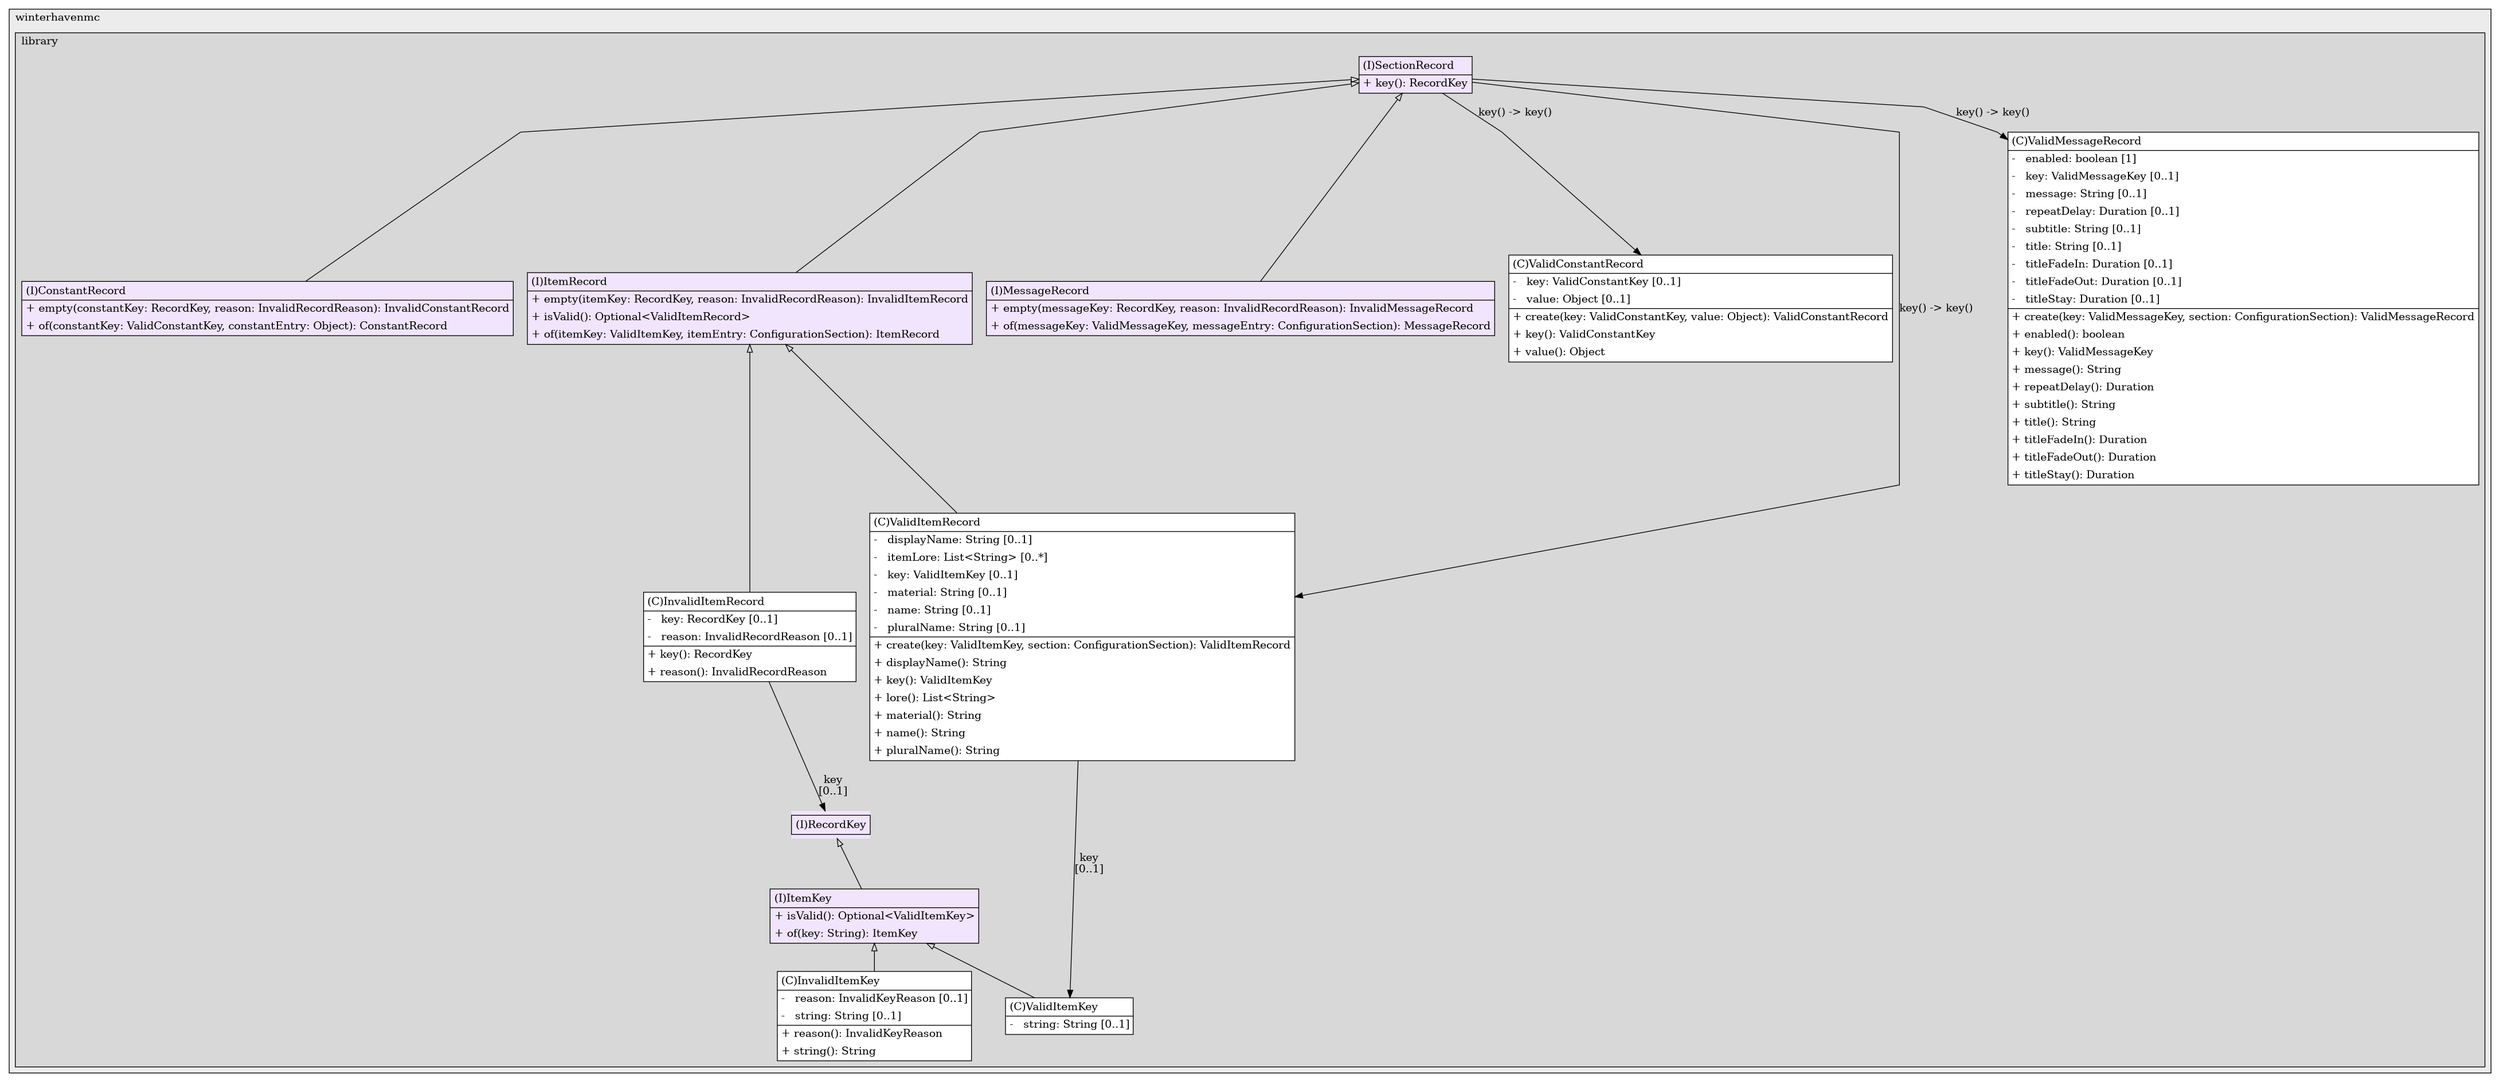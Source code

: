 @startuml

/' diagram meta data start
config=StructureConfiguration;
{
  "projectClassification": {
    "searchMode": "OpenProject", // OpenProject, AllProjects
    "includedProjects": "",
    "pathEndKeywords": "*.impl",
    "isClientPath": "",
    "isClientName": "",
    "isTestPath": "",
    "isTestName": "",
    "isMappingPath": "",
    "isMappingName": "",
    "isDataAccessPath": "",
    "isDataAccessName": "",
    "isDataStructurePath": "",
    "isDataStructureName": "",
    "isInterfaceStructuresPath": "",
    "isInterfaceStructuresName": "",
    "isEntryPointPath": "",
    "isEntryPointName": "",
    "treatFinalFieldsAsMandatory": false
  },
  "graphRestriction": {
    "classPackageExcludeFilter": "",
    "classPackageIncludeFilter": "",
    "classNameExcludeFilter": "",
    "classNameIncludeFilter": "",
    "methodNameExcludeFilter": "",
    "methodNameIncludeFilter": "",
    "removeByInheritance": "", // inheritance/annotation based filtering is done in a second step
    "removeByAnnotation": "",
    "removeByClassPackage": "", // cleanup the graph after inheritance/annotation based filtering is done
    "removeByClassName": "",
    "cutMappings": false,
    "cutEnum": true,
    "cutTests": true,
    "cutClient": true,
    "cutDataAccess": true,
    "cutInterfaceStructures": true,
    "cutDataStructures": true,
    "cutGetterAndSetter": true,
    "cutConstructors": true
  },
  "graphTraversal": {
    "forwardDepth": 4,
    "backwardDepth": 1,
    "classPackageExcludeFilter": "",
    "classPackageIncludeFilter": "",
    "classNameExcludeFilter": "",
    "classNameIncludeFilter": "",
    "methodNameExcludeFilter": "",
    "methodNameIncludeFilter": "",
    "hideMappings": false,
    "hideDataStructures": false,
    "hidePrivateMethods": true,
    "hideInterfaceCalls": false, // indirection: implementation -> interface (is hidden) -> implementation
    "onlyShowApplicationEntryPoints": false, // root node is included
    "useMethodCallsForStructureDiagram": "ForwardOnly" // ForwardOnly, BothDirections, No
  },
  "details": {
    "aggregation": "GroupByClass", // ByClass, GroupByClass, None
    "showClassGenericTypes": true,
    "showMethods": true,
    "showMethodParameterNames": true,
    "showMethodParameterTypes": true,
    "showMethodReturnType": true,
    "showPackageLevels": 2,
    "showDetailedClassStructure": true
  },
  "rootClass": "com.winterhavenmc.library.messagebuilder.models.language.SectionRecord",
  "extensionCallbackMethod": "" // qualified.class.name#methodName - signature: public static String method(String)
}
diagram meta data end '/



digraph g {
    rankdir="TB"
    splines=polyline
    

'nodes 
subgraph cluster_1655488073 { 
   	label=winterhavenmc
	labeljust=l
	fillcolor="#ececec"
	style=filled
   
   subgraph cluster_1412706428 { 
   	label=library
	labeljust=l
	fillcolor="#d8d8d8"
	style=filled
   
   ConstantRecord1572118503[
	label=<<TABLE BORDER="1" CELLBORDER="0" CELLPADDING="4" CELLSPACING="0">
<TR><TD ALIGN="LEFT" >(I)ConstantRecord</TD></TR>
<HR/>
<TR><TD ALIGN="LEFT" >+ empty(constantKey: RecordKey, reason: InvalidRecordReason): InvalidConstantRecord</TD></TR>
<TR><TD ALIGN="LEFT" >+ of(constantKey: ValidConstantKey, constantEntry: Object): ConstantRecord</TD></TR>
</TABLE>>
	style=filled
	margin=0
	shape=plaintext
	fillcolor="#F1E5FD"
];

InvalidItemKey1959363381[
	label=<<TABLE BORDER="1" CELLBORDER="0" CELLPADDING="4" CELLSPACING="0">
<TR><TD ALIGN="LEFT" >(C)InvalidItemKey</TD></TR>
<HR/>
<TR><TD ALIGN="LEFT" >-   reason: InvalidKeyReason [0..1]</TD></TR>
<TR><TD ALIGN="LEFT" >-   string: String [0..1]</TD></TR>
<HR/>
<TR><TD ALIGN="LEFT" >+ reason(): InvalidKeyReason</TD></TR>
<TR><TD ALIGN="LEFT" >+ string(): String</TD></TR>
</TABLE>>
	style=filled
	margin=0
	shape=plaintext
	fillcolor="#FFFFFF"
];

InvalidItemRecord1572118503[
	label=<<TABLE BORDER="1" CELLBORDER="0" CELLPADDING="4" CELLSPACING="0">
<TR><TD ALIGN="LEFT" >(C)InvalidItemRecord</TD></TR>
<HR/>
<TR><TD ALIGN="LEFT" >-   key: RecordKey [0..1]</TD></TR>
<TR><TD ALIGN="LEFT" >-   reason: InvalidRecordReason [0..1]</TD></TR>
<HR/>
<TR><TD ALIGN="LEFT" >+ key(): RecordKey</TD></TR>
<TR><TD ALIGN="LEFT" >+ reason(): InvalidRecordReason</TD></TR>
</TABLE>>
	style=filled
	margin=0
	shape=plaintext
	fillcolor="#FFFFFF"
];

ItemKey1959363381[
	label=<<TABLE BORDER="1" CELLBORDER="0" CELLPADDING="4" CELLSPACING="0">
<TR><TD ALIGN="LEFT" >(I)ItemKey</TD></TR>
<HR/>
<TR><TD ALIGN="LEFT" >+ isValid(): Optional&lt;ValidItemKey&gt;</TD></TR>
<TR><TD ALIGN="LEFT" >+ of(key: String): ItemKey</TD></TR>
</TABLE>>
	style=filled
	margin=0
	shape=plaintext
	fillcolor="#F1E5FD"
];

ItemRecord1572118503[
	label=<<TABLE BORDER="1" CELLBORDER="0" CELLPADDING="4" CELLSPACING="0">
<TR><TD ALIGN="LEFT" >(I)ItemRecord</TD></TR>
<HR/>
<TR><TD ALIGN="LEFT" >+ empty(itemKey: RecordKey, reason: InvalidRecordReason): InvalidItemRecord</TD></TR>
<TR><TD ALIGN="LEFT" >+ isValid(): Optional&lt;ValidItemRecord&gt;</TD></TR>
<TR><TD ALIGN="LEFT" >+ of(itemKey: ValidItemKey, itemEntry: ConfigurationSection): ItemRecord</TD></TR>
</TABLE>>
	style=filled
	margin=0
	shape=plaintext
	fillcolor="#F1E5FD"
];

MessageRecord1572118503[
	label=<<TABLE BORDER="1" CELLBORDER="0" CELLPADDING="4" CELLSPACING="0">
<TR><TD ALIGN="LEFT" >(I)MessageRecord</TD></TR>
<HR/>
<TR><TD ALIGN="LEFT" >+ empty(messageKey: RecordKey, reason: InvalidRecordReason): InvalidMessageRecord</TD></TR>
<TR><TD ALIGN="LEFT" >+ of(messageKey: ValidMessageKey, messageEntry: ConfigurationSection): MessageRecord</TD></TR>
</TABLE>>
	style=filled
	margin=0
	shape=plaintext
	fillcolor="#F1E5FD"
];

RecordKey1959363381[
	label=<<TABLE BORDER="1" CELLBORDER="0" CELLPADDING="4" CELLSPACING="0">
<TR><TD ALIGN="LEFT" >(I)RecordKey</TD></TR>
</TABLE>>
	style=filled
	margin=0
	shape=plaintext
	fillcolor="#F1E5FD"
];

SectionRecord1572118503[
	label=<<TABLE BORDER="1" CELLBORDER="0" CELLPADDING="4" CELLSPACING="0">
<TR><TD ALIGN="LEFT" >(I)SectionRecord</TD></TR>
<HR/>
<TR><TD ALIGN="LEFT" >+ key(): RecordKey</TD></TR>
</TABLE>>
	style=filled
	margin=0
	shape=plaintext
	fillcolor="#F1E5FD"
];

ValidConstantRecord1572118503[
	label=<<TABLE BORDER="1" CELLBORDER="0" CELLPADDING="4" CELLSPACING="0">
<TR><TD ALIGN="LEFT" >(C)ValidConstantRecord</TD></TR>
<HR/>
<TR><TD ALIGN="LEFT" >-   key: ValidConstantKey [0..1]</TD></TR>
<TR><TD ALIGN="LEFT" >-   value: Object [0..1]</TD></TR>
<HR/>
<TR><TD ALIGN="LEFT" >+ create(key: ValidConstantKey, value: Object): ValidConstantRecord</TD></TR>
<TR><TD ALIGN="LEFT" >+ key(): ValidConstantKey</TD></TR>
<TR><TD ALIGN="LEFT" >+ value(): Object</TD></TR>
</TABLE>>
	style=filled
	margin=0
	shape=plaintext
	fillcolor="#FFFFFF"
];

ValidItemKey1959363381[
	label=<<TABLE BORDER="1" CELLBORDER="0" CELLPADDING="4" CELLSPACING="0">
<TR><TD ALIGN="LEFT" >(C)ValidItemKey</TD></TR>
<HR/>
<TR><TD ALIGN="LEFT" >-   string: String [0..1]</TD></TR>
</TABLE>>
	style=filled
	margin=0
	shape=plaintext
	fillcolor="#FFFFFF"
];

ValidItemRecord1572118503[
	label=<<TABLE BORDER="1" CELLBORDER="0" CELLPADDING="4" CELLSPACING="0">
<TR><TD ALIGN="LEFT" >(C)ValidItemRecord</TD></TR>
<HR/>
<TR><TD ALIGN="LEFT" >-   displayName: String [0..1]</TD></TR>
<TR><TD ALIGN="LEFT" >-   itemLore: List&lt;String&gt; [0..*]</TD></TR>
<TR><TD ALIGN="LEFT" >-   key: ValidItemKey [0..1]</TD></TR>
<TR><TD ALIGN="LEFT" >-   material: String [0..1]</TD></TR>
<TR><TD ALIGN="LEFT" >-   name: String [0..1]</TD></TR>
<TR><TD ALIGN="LEFT" >-   pluralName: String [0..1]</TD></TR>
<HR/>
<TR><TD ALIGN="LEFT" >+ create(key: ValidItemKey, section: ConfigurationSection): ValidItemRecord</TD></TR>
<TR><TD ALIGN="LEFT" >+ displayName(): String</TD></TR>
<TR><TD ALIGN="LEFT" >+ key(): ValidItemKey</TD></TR>
<TR><TD ALIGN="LEFT" >+ lore(): List&lt;String&gt;</TD></TR>
<TR><TD ALIGN="LEFT" >+ material(): String</TD></TR>
<TR><TD ALIGN="LEFT" >+ name(): String</TD></TR>
<TR><TD ALIGN="LEFT" >+ pluralName(): String</TD></TR>
</TABLE>>
	style=filled
	margin=0
	shape=plaintext
	fillcolor="#FFFFFF"
];

ValidMessageRecord1572118503[
	label=<<TABLE BORDER="1" CELLBORDER="0" CELLPADDING="4" CELLSPACING="0">
<TR><TD ALIGN="LEFT" >(C)ValidMessageRecord</TD></TR>
<HR/>
<TR><TD ALIGN="LEFT" >-   enabled: boolean [1]</TD></TR>
<TR><TD ALIGN="LEFT" >-   key: ValidMessageKey [0..1]</TD></TR>
<TR><TD ALIGN="LEFT" >-   message: String [0..1]</TD></TR>
<TR><TD ALIGN="LEFT" >-   repeatDelay: Duration [0..1]</TD></TR>
<TR><TD ALIGN="LEFT" >-   subtitle: String [0..1]</TD></TR>
<TR><TD ALIGN="LEFT" >-   title: String [0..1]</TD></TR>
<TR><TD ALIGN="LEFT" >-   titleFadeIn: Duration [0..1]</TD></TR>
<TR><TD ALIGN="LEFT" >-   titleFadeOut: Duration [0..1]</TD></TR>
<TR><TD ALIGN="LEFT" >-   titleStay: Duration [0..1]</TD></TR>
<HR/>
<TR><TD ALIGN="LEFT" >+ create(key: ValidMessageKey, section: ConfigurationSection): ValidMessageRecord</TD></TR>
<TR><TD ALIGN="LEFT" >+ enabled(): boolean</TD></TR>
<TR><TD ALIGN="LEFT" >+ key(): ValidMessageKey</TD></TR>
<TR><TD ALIGN="LEFT" >+ message(): String</TD></TR>
<TR><TD ALIGN="LEFT" >+ repeatDelay(): Duration</TD></TR>
<TR><TD ALIGN="LEFT" >+ subtitle(): String</TD></TR>
<TR><TD ALIGN="LEFT" >+ title(): String</TD></TR>
<TR><TD ALIGN="LEFT" >+ titleFadeIn(): Duration</TD></TR>
<TR><TD ALIGN="LEFT" >+ titleFadeOut(): Duration</TD></TR>
<TR><TD ALIGN="LEFT" >+ titleStay(): Duration</TD></TR>
</TABLE>>
	style=filled
	margin=0
	shape=plaintext
	fillcolor="#FFFFFF"
];
} 
} 

'edges    
InvalidItemRecord1572118503 -> RecordKey1959363381[label="key
[0..1]"];
ItemKey1959363381 -> InvalidItemKey1959363381[arrowhead=none, arrowtail=empty, dir=both];
ItemKey1959363381 -> ValidItemKey1959363381[arrowhead=none, arrowtail=empty, dir=both];
ItemRecord1572118503 -> InvalidItemRecord1572118503[arrowhead=none, arrowtail=empty, dir=both];
ItemRecord1572118503 -> ValidItemRecord1572118503[arrowhead=none, arrowtail=empty, dir=both];
RecordKey1959363381 -> ItemKey1959363381[arrowhead=none, arrowtail=empty, dir=both];
SectionRecord1572118503 -> ConstantRecord1572118503[arrowhead=none, arrowtail=empty, dir=both];
SectionRecord1572118503 -> ItemRecord1572118503[arrowhead=none, arrowtail=empty, dir=both];
SectionRecord1572118503 -> MessageRecord1572118503[arrowhead=none, arrowtail=empty, dir=both];
SectionRecord1572118503 -> ValidConstantRecord1572118503[label="key() -> key()"];
SectionRecord1572118503 -> ValidItemRecord1572118503[label="key() -> key()"];
SectionRecord1572118503 -> ValidMessageRecord1572118503[label="key() -> key()"];
ValidItemRecord1572118503 -> ValidItemKey1959363381[label="key
[0..1]"];
    
}
@enduml